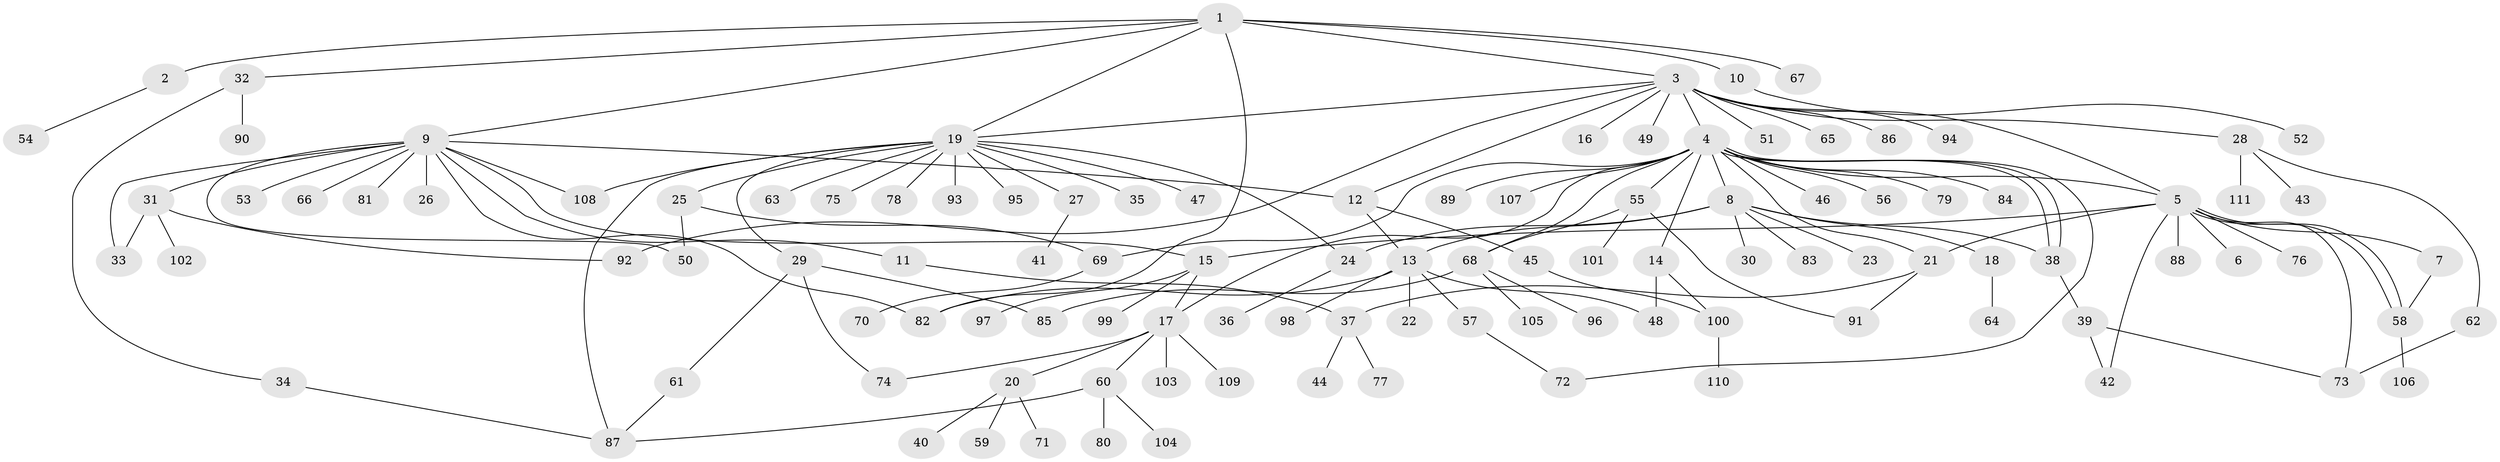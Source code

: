 // coarse degree distribution, {7: 0.03636363636363636, 19: 0.01818181818181818, 13: 0.03636363636363636, 1: 0.5818181818181818, 5: 0.05454545454545454, 11: 0.01818181818181818, 2: 0.12727272727272726, 4: 0.01818181818181818, 6: 0.01818181818181818, 3: 0.09090909090909091}
// Generated by graph-tools (version 1.1) at 2025/18/03/04/25 18:18:18]
// undirected, 111 vertices, 143 edges
graph export_dot {
graph [start="1"]
  node [color=gray90,style=filled];
  1;
  2;
  3;
  4;
  5;
  6;
  7;
  8;
  9;
  10;
  11;
  12;
  13;
  14;
  15;
  16;
  17;
  18;
  19;
  20;
  21;
  22;
  23;
  24;
  25;
  26;
  27;
  28;
  29;
  30;
  31;
  32;
  33;
  34;
  35;
  36;
  37;
  38;
  39;
  40;
  41;
  42;
  43;
  44;
  45;
  46;
  47;
  48;
  49;
  50;
  51;
  52;
  53;
  54;
  55;
  56;
  57;
  58;
  59;
  60;
  61;
  62;
  63;
  64;
  65;
  66;
  67;
  68;
  69;
  70;
  71;
  72;
  73;
  74;
  75;
  76;
  77;
  78;
  79;
  80;
  81;
  82;
  83;
  84;
  85;
  86;
  87;
  88;
  89;
  90;
  91;
  92;
  93;
  94;
  95;
  96;
  97;
  98;
  99;
  100;
  101;
  102;
  103;
  104;
  105;
  106;
  107;
  108;
  109;
  110;
  111;
  1 -- 2;
  1 -- 3;
  1 -- 9;
  1 -- 10;
  1 -- 19;
  1 -- 32;
  1 -- 67;
  1 -- 82;
  2 -- 54;
  3 -- 4;
  3 -- 5;
  3 -- 12;
  3 -- 16;
  3 -- 19;
  3 -- 28;
  3 -- 49;
  3 -- 51;
  3 -- 65;
  3 -- 86;
  3 -- 92;
  3 -- 94;
  4 -- 5;
  4 -- 8;
  4 -- 14;
  4 -- 17;
  4 -- 21;
  4 -- 38;
  4 -- 38;
  4 -- 46;
  4 -- 55;
  4 -- 56;
  4 -- 68;
  4 -- 69;
  4 -- 72;
  4 -- 79;
  4 -- 84;
  4 -- 89;
  4 -- 107;
  5 -- 6;
  5 -- 7;
  5 -- 15;
  5 -- 21;
  5 -- 42;
  5 -- 58;
  5 -- 58;
  5 -- 73;
  5 -- 76;
  5 -- 88;
  7 -- 58;
  8 -- 13;
  8 -- 18;
  8 -- 23;
  8 -- 24;
  8 -- 30;
  8 -- 38;
  8 -- 83;
  9 -- 11;
  9 -- 12;
  9 -- 15;
  9 -- 26;
  9 -- 31;
  9 -- 33;
  9 -- 50;
  9 -- 53;
  9 -- 66;
  9 -- 81;
  9 -- 82;
  9 -- 108;
  10 -- 52;
  11 -- 37;
  12 -- 13;
  12 -- 45;
  13 -- 22;
  13 -- 48;
  13 -- 57;
  13 -- 82;
  13 -- 98;
  14 -- 48;
  14 -- 100;
  15 -- 17;
  15 -- 97;
  15 -- 99;
  17 -- 20;
  17 -- 60;
  17 -- 74;
  17 -- 103;
  17 -- 109;
  18 -- 64;
  19 -- 24;
  19 -- 25;
  19 -- 27;
  19 -- 29;
  19 -- 35;
  19 -- 47;
  19 -- 63;
  19 -- 75;
  19 -- 78;
  19 -- 87;
  19 -- 93;
  19 -- 95;
  19 -- 108;
  20 -- 40;
  20 -- 59;
  20 -- 71;
  21 -- 37;
  21 -- 91;
  24 -- 36;
  25 -- 50;
  25 -- 69;
  27 -- 41;
  28 -- 43;
  28 -- 62;
  28 -- 111;
  29 -- 61;
  29 -- 74;
  29 -- 85;
  31 -- 33;
  31 -- 92;
  31 -- 102;
  32 -- 34;
  32 -- 90;
  34 -- 87;
  37 -- 44;
  37 -- 77;
  38 -- 39;
  39 -- 42;
  39 -- 73;
  45 -- 100;
  55 -- 68;
  55 -- 91;
  55 -- 101;
  57 -- 72;
  58 -- 106;
  60 -- 80;
  60 -- 87;
  60 -- 104;
  61 -- 87;
  62 -- 73;
  68 -- 85;
  68 -- 96;
  68 -- 105;
  69 -- 70;
  100 -- 110;
}
